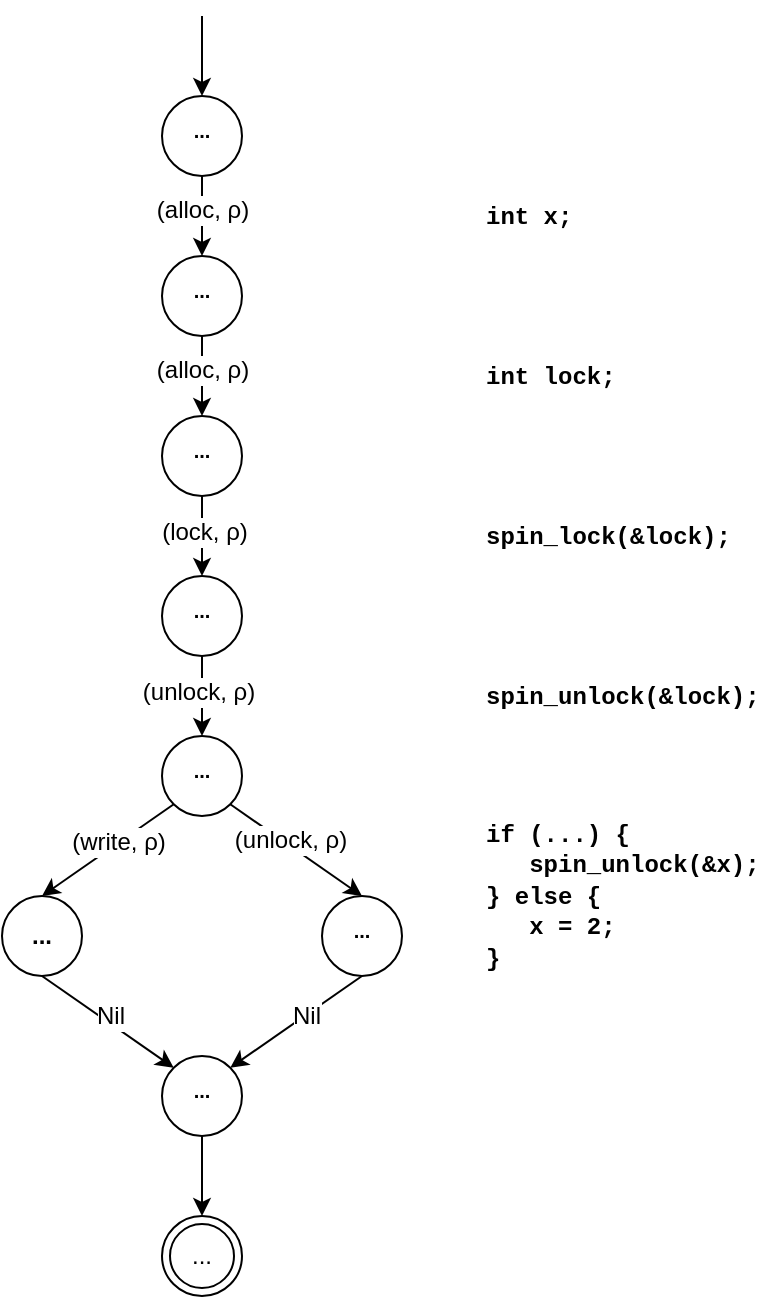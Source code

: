 <mxfile version="12.6.5" type="device"><diagram id="bZE76Elo-nLqv256qLl0" name="Page-1"><mxGraphModel dx="946" dy="642" grid="1" gridSize="10" guides="1" tooltips="1" connect="1" arrows="1" fold="1" page="1" pageScale="1" pageWidth="827" pageHeight="1169" math="0" shadow="0"><root><mxCell id="0"/><mxCell id="1" parent="0"/><mxCell id="Pvk2FdC-aQeLnYgF8jgj-1" value="&lt;sup&gt;...&lt;/sup&gt;" style="ellipse;whiteSpace=wrap;html=1;aspect=fixed;fontStyle=1" parent="1" vertex="1"><mxGeometry x="120" y="240" width="40" height="40" as="geometry"/></mxCell><mxCell id="Pvk2FdC-aQeLnYgF8jgj-2" value="" style="endArrow=classic;html=1;entryX=0.5;entryY=0;entryDx=0;entryDy=0;exitX=0.5;exitY=1;exitDx=0;exitDy=0;" parent="1" source="Fw071Od9tRU07s66t_8l-8" target="Pvk2FdC-aQeLnYgF8jgj-1" edge="1"><mxGeometry width="50" height="50" relative="1" as="geometry"><mxPoint x="140" y="210" as="sourcePoint"/><mxPoint x="170" y="350" as="targetPoint"/></mxGeometry></mxCell><mxCell id="Fw071Od9tRU07s66t_8l-11" value="(alloc, ρ)" style="text;html=1;align=center;verticalAlign=middle;resizable=0;points=[];labelBackgroundColor=#ffffff;" parent="Pvk2FdC-aQeLnYgF8jgj-2" vertex="1" connectable="0"><mxGeometry x="-0.4" y="1" relative="1" as="geometry"><mxPoint x="-1" y="5" as="offset"/></mxGeometry></mxCell><mxCell id="Pvk2FdC-aQeLnYgF8jgj-3" value="" style="endArrow=classic;html=1;exitX=0.5;exitY=1;exitDx=0;exitDy=0;entryX=0.5;entryY=0;entryDx=0;entryDy=0;" parent="1" source="Pvk2FdC-aQeLnYgF8jgj-1" target="Pvk2FdC-aQeLnYgF8jgj-5" edge="1"><mxGeometry width="50" height="50" relative="1" as="geometry"><mxPoint x="120" y="400" as="sourcePoint"/><mxPoint x="160" y="370" as="targetPoint"/></mxGeometry></mxCell><mxCell id="Fw071Od9tRU07s66t_8l-15" value="(lock, ρ)" style="text;html=1;align=center;verticalAlign=middle;resizable=0;points=[];labelBackgroundColor=#ffffff;" parent="Pvk2FdC-aQeLnYgF8jgj-3" vertex="1" connectable="0"><mxGeometry x="-0.2" y="1" relative="1" as="geometry"><mxPoint y="2" as="offset"/></mxGeometry></mxCell><mxCell id="Pvk2FdC-aQeLnYgF8jgj-10" style="edgeStyle=orthogonalEdgeStyle;rounded=0;orthogonalLoop=1;jettySize=auto;html=1;exitX=0.5;exitY=1;exitDx=0;exitDy=0;entryX=0.5;entryY=0;entryDx=0;entryDy=0;" parent="1" source="Pvk2FdC-aQeLnYgF8jgj-5" target="Pvk2FdC-aQeLnYgF8jgj-9" edge="1"><mxGeometry relative="1" as="geometry"/></mxCell><mxCell id="Pvk2FdC-aQeLnYgF8jgj-11" value="(unlock, ρ)" style="text;html=1;align=center;verticalAlign=middle;resizable=0;points=[];labelBackgroundColor=#ffffff;" parent="Pvk2FdC-aQeLnYgF8jgj-10" vertex="1" connectable="0"><mxGeometry x="-0.25" y="-2" relative="1" as="geometry"><mxPoint y="3" as="offset"/></mxGeometry></mxCell><mxCell id="Pvk2FdC-aQeLnYgF8jgj-5" value="&lt;sup&gt;...&lt;/sup&gt;" style="ellipse;whiteSpace=wrap;html=1;aspect=fixed;fontStyle=1" parent="1" vertex="1"><mxGeometry x="120" y="320" width="40" height="40" as="geometry"/></mxCell><mxCell id="Pvk2FdC-aQeLnYgF8jgj-6" value="&lt;font face=&quot;Courier New&quot;&gt;int lock;&lt;/font&gt;" style="text;html=1;align=left;verticalAlign=middle;resizable=0;points=[];autosize=1;fontStyle=1" parent="1" vertex="1"><mxGeometry x="280" y="210" width="80" height="20" as="geometry"/></mxCell><mxCell id="Pvk2FdC-aQeLnYgF8jgj-7" value="&lt;font face=&quot;Courier New&quot;&gt;spin_unlock(&amp;amp;lock);&lt;/font&gt;" style="text;html=1;align=left;verticalAlign=middle;resizable=0;points=[];autosize=1;fontStyle=1" parent="1" vertex="1"><mxGeometry x="280" y="370" width="150" height="20" as="geometry"/></mxCell><mxCell id="Pvk2FdC-aQeLnYgF8jgj-15" style="rounded=0;orthogonalLoop=1;jettySize=auto;html=1;exitX=0;exitY=1;exitDx=0;exitDy=0;entryX=0.5;entryY=0;entryDx=0;entryDy=0;" parent="1" source="Pvk2FdC-aQeLnYgF8jgj-9" target="Pvk2FdC-aQeLnYgF8jgj-12" edge="1"><mxGeometry relative="1" as="geometry"/></mxCell><mxCell id="Pvk2FdC-aQeLnYgF8jgj-21" value="(write,&amp;nbsp;ρ)" style="text;html=1;align=center;verticalAlign=middle;resizable=0;points=[];labelBackgroundColor=#ffffff;" parent="Pvk2FdC-aQeLnYgF8jgj-15" vertex="1" connectable="0"><mxGeometry x="-0.083" y="-1" relative="1" as="geometry"><mxPoint x="3.03" y="-1.62" as="offset"/></mxGeometry></mxCell><mxCell id="Pvk2FdC-aQeLnYgF8jgj-16" style="edgeStyle=none;rounded=0;orthogonalLoop=1;jettySize=auto;html=1;exitX=1;exitY=1;exitDx=0;exitDy=0;entryX=0.5;entryY=0;entryDx=0;entryDy=0;" parent="1" source="Pvk2FdC-aQeLnYgF8jgj-9" target="Pvk2FdC-aQeLnYgF8jgj-13" edge="1"><mxGeometry relative="1" as="geometry"/></mxCell><mxCell id="Pvk2FdC-aQeLnYgF8jgj-24" value="(unlock,&amp;nbsp;ρ)" style="text;html=1;align=center;verticalAlign=middle;resizable=0;points=[];labelBackgroundColor=#ffffff;" parent="Pvk2FdC-aQeLnYgF8jgj-16" vertex="1" connectable="0"><mxGeometry x="0.111" y="1" relative="1" as="geometry"><mxPoint x="-7.98" y="-6.57" as="offset"/></mxGeometry></mxCell><mxCell id="Pvk2FdC-aQeLnYgF8jgj-9" value="&lt;sup&gt;...&lt;/sup&gt;" style="ellipse;whiteSpace=wrap;html=1;aspect=fixed;fontStyle=1" parent="1" vertex="1"><mxGeometry x="120" y="400" width="40" height="40" as="geometry"/></mxCell><mxCell id="Pvk2FdC-aQeLnYgF8jgj-20" style="edgeStyle=none;rounded=0;orthogonalLoop=1;jettySize=auto;html=1;exitX=0.5;exitY=1;exitDx=0;exitDy=0;entryX=0;entryY=0;entryDx=0;entryDy=0;" parent="1" source="Pvk2FdC-aQeLnYgF8jgj-12" target="Pvk2FdC-aQeLnYgF8jgj-18" edge="1"><mxGeometry relative="1" as="geometry"><mxPoint x="80" y="730" as="targetPoint"/></mxGeometry></mxCell><mxCell id="Fw071Od9tRU07s66t_8l-2" value="Nil" style="text;html=1;align=center;verticalAlign=middle;resizable=0;points=[];labelBackgroundColor=#ffffff;" parent="Pvk2FdC-aQeLnYgF8jgj-20" vertex="1" connectable="0"><mxGeometry x="-0.033" y="3" relative="1" as="geometry"><mxPoint as="offset"/></mxGeometry></mxCell><mxCell id="Pvk2FdC-aQeLnYgF8jgj-12" value="&lt;b&gt;...&lt;/b&gt;" style="ellipse;whiteSpace=wrap;html=1;aspect=fixed;" parent="1" vertex="1"><mxGeometry x="40" y="480" width="40" height="40" as="geometry"/></mxCell><mxCell id="Pvk2FdC-aQeLnYgF8jgj-19" style="edgeStyle=none;rounded=0;orthogonalLoop=1;jettySize=auto;html=1;exitX=0.5;exitY=1;exitDx=0;exitDy=0;entryX=1;entryY=0;entryDx=0;entryDy=0;" parent="1" source="Pvk2FdC-aQeLnYgF8jgj-13" target="Pvk2FdC-aQeLnYgF8jgj-18" edge="1"><mxGeometry relative="1" as="geometry"/></mxCell><mxCell id="Fw071Od9tRU07s66t_8l-3" value="Nil" style="text;html=1;align=center;verticalAlign=middle;resizable=0;points=[];labelBackgroundColor=#ffffff;" parent="Pvk2FdC-aQeLnYgF8jgj-19" vertex="1" connectable="0"><mxGeometry x="-0.149" relative="1" as="geometry"><mxPoint as="offset"/></mxGeometry></mxCell><mxCell id="Pvk2FdC-aQeLnYgF8jgj-13" value="&lt;sup&gt;...&lt;/sup&gt;" style="ellipse;whiteSpace=wrap;html=1;aspect=fixed;fontStyle=1" parent="1" vertex="1"><mxGeometry x="200" y="480" width="40" height="40" as="geometry"/></mxCell><mxCell id="Pvk2FdC-aQeLnYgF8jgj-14" value="&lt;font face=&quot;Courier New&quot;&gt;if (...) { &lt;br&gt;&amp;nbsp; &amp;nbsp;spin_unlock(&amp;amp;x);&lt;/font&gt;&lt;font face=&quot;Courier New&quot;&gt;&lt;br&gt;} else { &lt;br&gt;&amp;nbsp; &amp;nbsp;x = 2;&lt;/font&gt;&lt;font face=&quot;Courier New&quot;&gt;&lt;br&gt;}&lt;/font&gt;" style="text;html=1;align=left;verticalAlign=middle;resizable=0;points=[];autosize=1;fontStyle=1" parent="1" vertex="1"><mxGeometry x="280" y="440" width="150" height="80" as="geometry"/></mxCell><mxCell id="SdJIoA05mRcX81OgZq5f-2" style="edgeStyle=orthogonalEdgeStyle;rounded=0;orthogonalLoop=1;jettySize=auto;html=1;exitX=0.5;exitY=1;exitDx=0;exitDy=0;entryX=0.5;entryY=0;entryDx=0;entryDy=0;" edge="1" parent="1" source="Pvk2FdC-aQeLnYgF8jgj-18"><mxGeometry relative="1" as="geometry"><mxPoint x="140" y="640" as="targetPoint"/></mxGeometry></mxCell><mxCell id="Pvk2FdC-aQeLnYgF8jgj-18" value="&lt;b&gt;&lt;sup&gt;...&lt;/sup&gt;&lt;/b&gt;" style="ellipse;whiteSpace=wrap;html=1;aspect=fixed;" parent="1" vertex="1"><mxGeometry x="120" y="560" width="40" height="40" as="geometry"/></mxCell><mxCell id="Fw071Od9tRU07s66t_8l-6" value="&lt;font face=&quot;Courier New&quot;&gt;spin_lock(&amp;amp;lock);&lt;/font&gt;" style="text;html=1;align=left;verticalAlign=middle;resizable=0;points=[];autosize=1;fontStyle=1" parent="1" vertex="1"><mxGeometry x="280" y="290" width="140" height="20" as="geometry"/></mxCell><mxCell id="Fw071Od9tRU07s66t_8l-7" value="&lt;font face=&quot;Courier New&quot;&gt;int x;&lt;/font&gt;" style="text;html=1;align=left;verticalAlign=middle;resizable=0;points=[];autosize=1;fontStyle=1" parent="1" vertex="1"><mxGeometry x="280" y="130" width="60" height="20" as="geometry"/></mxCell><mxCell id="Fw071Od9tRU07s66t_8l-8" value="&lt;sup&gt;...&lt;/sup&gt;" style="ellipse;whiteSpace=wrap;html=1;aspect=fixed;fontStyle=1" parent="1" vertex="1"><mxGeometry x="120" y="160" width="40" height="40" as="geometry"/></mxCell><mxCell id="Fw071Od9tRU07s66t_8l-10" value="" style="endArrow=classic;html=1;entryX=0.5;entryY=0;entryDx=0;entryDy=0;exitX=0.5;exitY=1;exitDx=0;exitDy=0;" parent="1" source="Fw071Od9tRU07s66t_8l-12" target="Fw071Od9tRU07s66t_8l-8" edge="1"><mxGeometry width="50" height="50" relative="1" as="geometry"><mxPoint x="140" y="120" as="sourcePoint"/><mxPoint x="150" y="260" as="targetPoint"/></mxGeometry></mxCell><mxCell id="Fw071Od9tRU07s66t_8l-14" value="(alloc, ρ)" style="text;html=1;align=center;verticalAlign=middle;resizable=0;points=[];labelBackgroundColor=#ffffff;" parent="Fw071Od9tRU07s66t_8l-10" vertex="1" connectable="0"><mxGeometry x="-0.05" relative="1" as="geometry"><mxPoint y="-2" as="offset"/></mxGeometry></mxCell><mxCell id="Fw071Od9tRU07s66t_8l-12" value="&lt;sup&gt;...&lt;/sup&gt;" style="ellipse;whiteSpace=wrap;html=1;aspect=fixed;fontStyle=1" parent="1" vertex="1"><mxGeometry x="120" y="80" width="40" height="40" as="geometry"/></mxCell><mxCell id="Fw071Od9tRU07s66t_8l-13" value="" style="endArrow=classic;html=1;entryX=0.5;entryY=0;entryDx=0;entryDy=0;" parent="1" target="Fw071Od9tRU07s66t_8l-12" edge="1"><mxGeometry width="50" height="50" relative="1" as="geometry"><mxPoint x="140" y="40" as="sourcePoint"/><mxPoint x="160" y="270" as="targetPoint"/></mxGeometry></mxCell><mxCell id="SdJIoA05mRcX81OgZq5f-3" value="..." style="ellipse;shape=doubleEllipse;whiteSpace=wrap;html=1;aspect=fixed;" vertex="1" parent="1"><mxGeometry x="120" y="640" width="40" height="40" as="geometry"/></mxCell></root></mxGraphModel></diagram></mxfile>